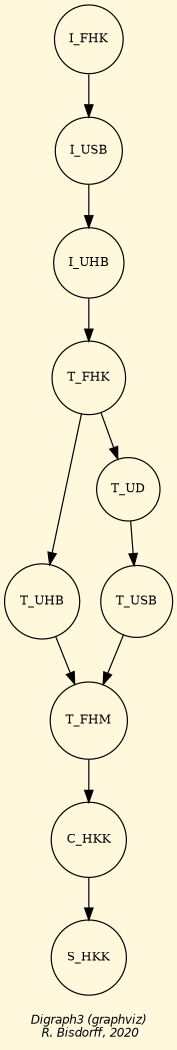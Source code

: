 digraph G {
graph [ bgcolor = cornsilk, ordering = out, fontname = "Helvetica-Oblique",
 fontsize = 12,
 label = "\nDigraph3 (graphviz)\n R. Bisdorff, 2020", size="7,7",fontsize=10];
T_UD [shape = "circle", label = "T_UD", fontsize=10];
T_FHK [shape = "circle", label = "T_FHK", fontsize=10];
T_FHM [shape = "circle", label = "T_FHM", fontsize=10];
I_FHK [shape = "circle", label = "I_FHK", fontsize=10];
T_USB [shape = "circle", label = "T_USB", fontsize=10];
I_USB [shape = "circle", label = "I_USB", fontsize=10];
T_UHB [shape = "circle", label = "T_UHB", fontsize=10];
I_UHB [shape = "circle", label = "I_UHB", fontsize=10];
S_HKK [shape = "circle", label = "S_HKK", fontsize=10];
C_HKK [shape = "circle", label = "C_HKK", fontsize=10];
{ rank = 0; I_FHK; }
{ rank = 1; I_USB; }
{ rank = 2; I_UHB; }
{ rank = 3; T_FHK; }
{ rank = 4; T_UHB; }
{ rank = 5; T_UD; }
{ rank = 6; T_USB; }
{ rank = 7; T_FHM; }
{ rank = 8; C_HKK; }
{ rank = 9; S_HKK; }
I_FHK-> I_USB [style="setlinewidth(1)",color=black] ;
I_USB-> I_UHB [style="setlinewidth(1)",color=black] ;
I_UHB-> T_FHK [style="setlinewidth(1)",color=black] ;
T_FHK-> T_UHB [style="setlinewidth(1)",color=black] ;
T_FHK-> T_UD [style="setlinewidth(1)",color=black] ;
T_UHB-> T_FHM [style="setlinewidth(1)",color=black] ;
T_UD-> T_USB [style="setlinewidth(1)",color=black] ;
T_USB-> T_FHM [style="setlinewidth(1)",color=black] ;
T_FHM-> C_HKK [style="setlinewidth(1)",color=black] ;
C_HKK-> S_HKK [style="setlinewidth(1)",color=black] ;
}
 
